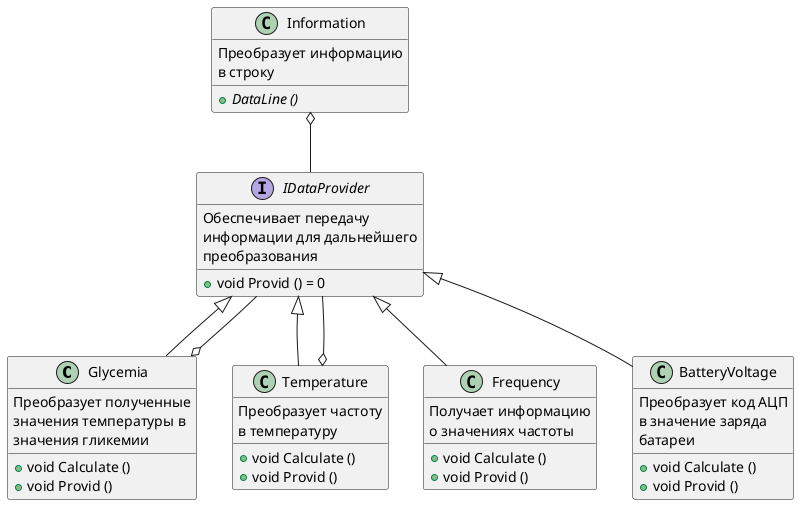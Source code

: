 @startuml DataProvider

class Glycemia
{
Преобразует полученные
значения температуры в
значения гликемии

+ void Calculate ()
+ void Provid ()
}

class Temperature
{
Преобразует частоту
в температуру

+ void Calculate ()
+ void Provid ()
}

class Frequency
{
Получает информацию
о значениях частоты

+ void Calculate ()
+ void Provid ()
}

class BatteryVoltage
{
Преобразует код АЦП
в значение заряда
батареи

+ void Calculate ()
+ void Provid ()
}

class Information
{
Преобразует информацию
в строку

+ {abstract} DataLine ()
}

interface IDataProvider
{
    Обеспечивает передачу 
    информации для дальнейшего 
    преобразования

    + void Provid () = 0
}

BatteryVoltage -up-|> IDataProvider
Frequency -up-|> IDataProvider
Temperature -up-|> IDataProvider
Glycemia -up-|> IDataProvider

Glycemia o-- IDataProvider
Temperature o-- IDataProvider
Information o--IDataProvider

@enduml